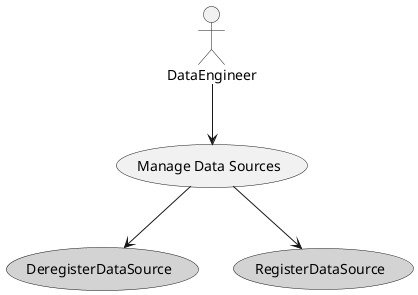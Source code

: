 @startuml


usecase "Manage Data Sources" as ManageDataSources

Actor "DataEngineer" as DataEngineer

DataEngineer --> ManageDataSources



usecase "DeregisterDataSource" as DeregisterDataSource #lightgrey

ManageDataSources --> DeregisterDataSource

usecase "RegisterDataSource" as RegisterDataSource #lightgrey

ManageDataSources --> RegisterDataSource

@enduml

